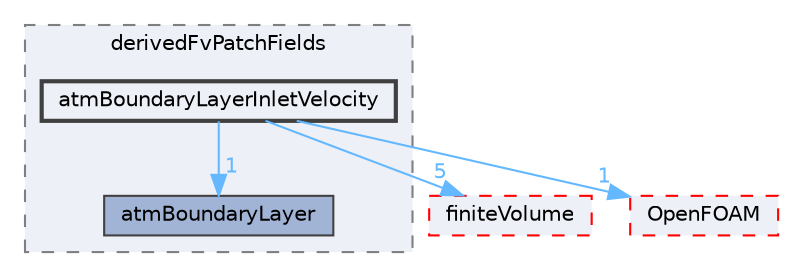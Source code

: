 digraph "src/atmosphericModels/derivedFvPatchFields/atmBoundaryLayerInletVelocity"
{
 // LATEX_PDF_SIZE
  bgcolor="transparent";
  edge [fontname=Helvetica,fontsize=10,labelfontname=Helvetica,labelfontsize=10];
  node [fontname=Helvetica,fontsize=10,shape=box,height=0.2,width=0.4];
  compound=true
  subgraph clusterdir_e580a0489938542e853307e9226a419e {
    graph [ bgcolor="#edf0f7", pencolor="grey50", label="derivedFvPatchFields", fontname=Helvetica,fontsize=10 style="filled,dashed", URL="dir_e580a0489938542e853307e9226a419e.html",tooltip=""]
  dir_0b277ca639d856e9f7b52700d279e3ef [label="atmBoundaryLayer", fillcolor="#a2b4d6", color="grey25", style="filled", URL="dir_0b277ca639d856e9f7b52700d279e3ef.html",tooltip=""];
  dir_094458c05f48fb8b1c5df1543ce1ffc9 [label="atmBoundaryLayerInletVelocity", fillcolor="#edf0f7", color="grey25", style="filled,bold", URL="dir_094458c05f48fb8b1c5df1543ce1ffc9.html",tooltip=""];
  }
  dir_9bd15774b555cf7259a6fa18f99fe99b [label="finiteVolume", fillcolor="#edf0f7", color="red", style="filled,dashed", URL="dir_9bd15774b555cf7259a6fa18f99fe99b.html",tooltip=""];
  dir_c5473ff19b20e6ec4dfe5c310b3778a8 [label="OpenFOAM", fillcolor="#edf0f7", color="red", style="filled,dashed", URL="dir_c5473ff19b20e6ec4dfe5c310b3778a8.html",tooltip=""];
  dir_094458c05f48fb8b1c5df1543ce1ffc9->dir_0b277ca639d856e9f7b52700d279e3ef [headlabel="1", labeldistance=1.5 headhref="dir_000145_000141.html" href="dir_000145_000141.html" color="steelblue1" fontcolor="steelblue1"];
  dir_094458c05f48fb8b1c5df1543ce1ffc9->dir_9bd15774b555cf7259a6fa18f99fe99b [headlabel="5", labeldistance=1.5 headhref="dir_000145_001387.html" href="dir_000145_001387.html" color="steelblue1" fontcolor="steelblue1"];
  dir_094458c05f48fb8b1c5df1543ce1ffc9->dir_c5473ff19b20e6ec4dfe5c310b3778a8 [headlabel="1", labeldistance=1.5 headhref="dir_000145_002695.html" href="dir_000145_002695.html" color="steelblue1" fontcolor="steelblue1"];
}
